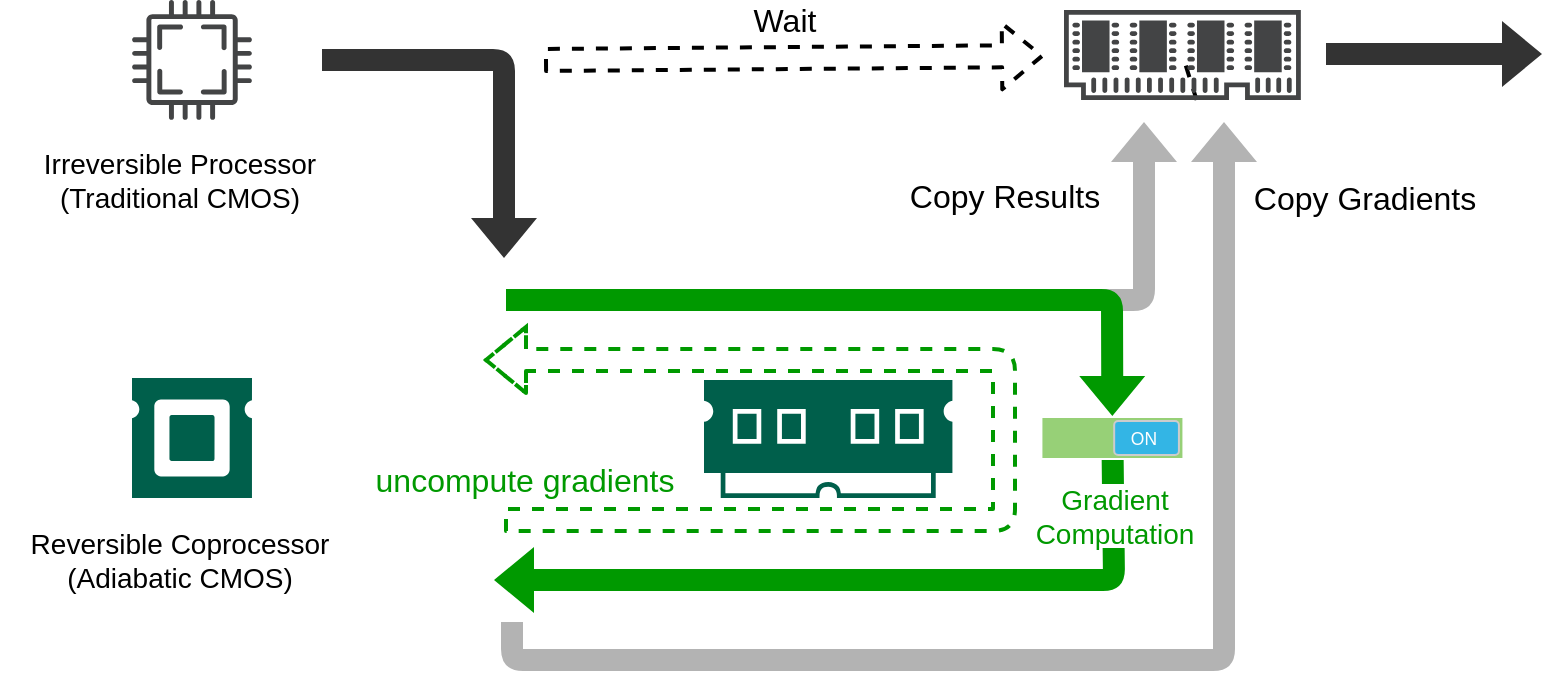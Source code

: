 <mxfile version="12.6.5" type="device"><diagram id="h-8NyfYnsjem6Iliod9I" name="Page-1"><mxGraphModel dx="1341" dy="811" grid="1" gridSize="10" guides="1" tooltips="1" connect="1" arrows="1" fold="1" page="1" pageScale="1" pageWidth="800" pageHeight="400" math="0" shadow="0"><root><mxCell id="0"/><mxCell id="1" parent="0"/><mxCell id="z4hflqXuIVHJThbkAO7V-2" value="Irreversible Processor&lt;br style=&quot;font-size: 14px;&quot;&gt;(Traditional CMOS)" style="text;html=1;strokeColor=none;fillColor=none;align=center;verticalAlign=middle;whiteSpace=wrap;rounded=0;fontSize=14;" parent="1" vertex="1"><mxGeometry x="29" y="110" width="150" height="20" as="geometry"/></mxCell><mxCell id="z4hflqXuIVHJThbkAO7V-4" value="Reversible Coprocessor&lt;br style=&quot;font-size: 14px;&quot;&gt;(Adiabatic CMOS)" style="text;html=1;strokeColor=none;fillColor=none;align=center;verticalAlign=middle;whiteSpace=wrap;rounded=0;fontSize=14;" parent="1" vertex="1"><mxGeometry x="14" y="300" width="180" height="20" as="geometry"/></mxCell><mxCell id="z4hflqXuIVHJThbkAO7V-30" value="" style="pointerEvents=1;shadow=0;dashed=0;html=1;strokeColor=none;fillColor=#005F4B;labelPosition=center;verticalLabelPosition=bottom;verticalAlign=top;align=center;outlineConnect=0;shape=mxgraph.veeam2.ram;" parent="1" vertex="1"><mxGeometry x="366" y="220" width="124.21" height="59" as="geometry"/></mxCell><mxCell id="z4hflqXuIVHJThbkAO7V-34" value="" style="pointerEvents=1;shadow=0;dashed=0;html=1;strokeColor=none;fillColor=#434445;aspect=fixed;labelPosition=center;verticalLabelPosition=bottom;verticalAlign=top;align=center;outlineConnect=0;shape=mxgraph.vvd.cpu;" parent="1" vertex="1"><mxGeometry x="80" y="30" width="60" height="60" as="geometry"/></mxCell><mxCell id="z4hflqXuIVHJThbkAO7V-42" value="Copy Results" style="shape=flexArrow;endArrow=classic;html=1;strokeColor=none;strokeWidth=2;fontSize=16;fillColor=#B3B3B3;" parent="1" edge="1"><mxGeometry x="0.333" y="70" width="50" height="50" relative="1" as="geometry"><mxPoint x="564" y="180" as="sourcePoint"/><mxPoint x="586" y="90" as="targetPoint"/><Array as="points"><mxPoint x="586" y="180"/></Array><mxPoint as="offset"/></mxGeometry></mxCell><mxCell id="z4hflqXuIVHJThbkAO7V-44" value="Copy Gradients" style="shape=flexArrow;endArrow=classic;html=1;strokeColor=none;strokeWidth=2;fontSize=16;fillColor=#B3B3B3;" parent="1" edge="1"><mxGeometry x="0.879" y="-70" width="50" height="50" relative="1" as="geometry"><mxPoint x="270" y="340" as="sourcePoint"/><mxPoint x="626" y="90" as="targetPoint"/><mxPoint as="offset"/><Array as="points"><mxPoint x="270" y="360"/><mxPoint x="626" y="360"/></Array></mxGeometry></mxCell><mxCell id="z4hflqXuIVHJThbkAO7V-46" value="" style="pointerEvents=1;shadow=0;dashed=0;html=1;strokeColor=none;fillColor=#005F4B;labelPosition=center;verticalLabelPosition=bottom;verticalAlign=top;align=center;outlineConnect=0;shape=mxgraph.veeam2.cpu;" parent="1" vertex="1"><mxGeometry x="80" y="219" width="60" height="60" as="geometry"/></mxCell><mxCell id="z4hflqXuIVHJThbkAO7V-47" value="" style="endArrow=none;dashed=1;html=1;strokeColor=#000000;strokeWidth=2;" parent="1" source="z4hflqXuIVHJThbkAO7V-39" edge="1"><mxGeometry width="50" height="50" relative="1" as="geometry"><mxPoint x="266" y="60" as="sourcePoint"/><mxPoint x="606" y="60" as="targetPoint"/></mxGeometry></mxCell><mxCell id="z4hflqXuIVHJThbkAO7V-39" value="" style="pointerEvents=1;shadow=0;dashed=0;html=1;strokeColor=none;fillColor=#434445;aspect=fixed;labelPosition=center;verticalLabelPosition=bottom;verticalAlign=top;align=center;outlineConnect=0;shape=mxgraph.vvd.memory;labelBackgroundColor=#ffffff;" parent="1" vertex="1"><mxGeometry x="546" y="35" width="118.42" height="45" as="geometry"/></mxCell><mxCell id="z4hflqXuIVHJThbkAO7V-62" value="" style="shape=flexArrow;endArrow=classic;html=1;strokeColor=none;strokeWidth=2;fontSize=16;fillColor=#009900;" parent="1" source="z4hflqXuIVHJThbkAO7V-15" edge="1"><mxGeometry x="0.824" y="-80" width="50" height="50" relative="1" as="geometry"><mxPoint x="266" y="180" as="sourcePoint"/><mxPoint x="260" y="320" as="targetPoint"/><mxPoint as="offset"/><Array as="points"><mxPoint x="571" y="320"/></Array></mxGeometry></mxCell><mxCell id="z4hflqXuIVHJThbkAO7V-63" value="" style="shape=flexArrow;endArrow=classic;html=1;strokeColor=none;strokeWidth=2;fontSize=16;fillColor=#333333;" parent="1" edge="1"><mxGeometry x="0.824" y="-80" width="50" height="50" relative="1" as="geometry"><mxPoint x="174" y="60" as="sourcePoint"/><mxPoint x="266" y="160" as="targetPoint"/><mxPoint as="offset"/><Array as="points"><mxPoint x="266" y="60"/></Array></mxGeometry></mxCell><mxCell id="z4hflqXuIVHJThbkAO7V-64" value="" style="shape=flexArrow;endArrow=classic;html=1;strokeColor=none;strokeWidth=2;fontSize=16;fillColor=#333333;" parent="1" edge="1"><mxGeometry x="0.824" y="-80" width="50" height="50" relative="1" as="geometry"><mxPoint x="676" y="57" as="sourcePoint"/><mxPoint x="786" y="57" as="targetPoint"/><mxPoint as="offset"/><Array as="points"/></mxGeometry></mxCell><mxCell id="z4hflqXuIVHJThbkAO7V-66" value="" style="shape=flexArrow;endArrow=classic;html=1;strokeColor=#000000;strokeWidth=2;fillColor=none;fontSize=14;fontColor=#009900;dashed=1;" parent="1" edge="1"><mxGeometry width="50" height="50" relative="1" as="geometry"><mxPoint x="286" y="60" as="sourcePoint"/><mxPoint x="536" y="58" as="targetPoint"/></mxGeometry></mxCell><mxCell id="z4hflqXuIVHJThbkAO7V-67" value="&lt;font color=&quot;#000000&quot; style=&quot;font-size: 16px;&quot;&gt;Wait&lt;/font&gt;" style="text;html=1;align=center;verticalAlign=middle;resizable=0;points=[];labelBackgroundColor=#ffffff;fontSize=16;fontColor=#009900;" parent="z4hflqXuIVHJThbkAO7V-66" vertex="1" connectable="0"><mxGeometry x="-0.16" y="4" relative="1" as="geometry"><mxPoint x="15.03" y="-15.16" as="offset"/></mxGeometry></mxCell><mxCell id="z4hflqXuIVHJThbkAO7V-69" value="" style="shape=flexArrow;endArrow=classic;html=1;strokeColor=#009900;strokeWidth=2;fontSize=16;fillColor=none;dashed=1;" parent="1" edge="1"><mxGeometry x="0.824" y="-80" width="50" height="50" relative="1" as="geometry"><mxPoint x="266" y="290" as="sourcePoint"/><mxPoint x="256" y="210" as="targetPoint"/><mxPoint as="offset"/><Array as="points"><mxPoint x="516" y="290"/><mxPoint x="516" y="210"/></Array></mxGeometry></mxCell><mxCell id="z4hflqXuIVHJThbkAO7V-70" value="uncompute gradients" style="text;html=1;align=center;verticalAlign=middle;resizable=0;points=[];labelBackgroundColor=#ffffff;fontSize=16;fontColor=#009900;" parent="z4hflqXuIVHJThbkAO7V-69" vertex="1" connectable="0"><mxGeometry x="0.02" y="-2" relative="1" as="geometry"><mxPoint x="-242" y="31" as="offset"/></mxGeometry></mxCell><mxCell id="z4hflqXuIVHJThbkAO7V-15" value="" style="verticalLabelPosition=bottom;verticalAlign=top;html=1;shadow=0;dashed=0;strokeWidth=1;shape=mxgraph.android.switch_on;fillColor=#97D077;" parent="1" vertex="1"><mxGeometry x="535.21" y="239" width="70" height="20" as="geometry"/></mxCell><mxCell id="5L-GCyruoPIlNcwNcd-0-5" value="" style="shape=flexArrow;endArrow=classic;html=1;strokeColor=none;strokeWidth=2;fontSize=16;fillColor=#009900;" parent="1" target="z4hflqXuIVHJThbkAO7V-15" edge="1"><mxGeometry x="0.824" y="-80" width="50" height="50" relative="1" as="geometry"><mxPoint x="266" y="180" as="sourcePoint"/><mxPoint x="256" y="320" as="targetPoint"/><mxPoint as="offset"/><Array as="points"><mxPoint x="570" y="180"/></Array></mxGeometry></mxCell><mxCell id="z4hflqXuIVHJThbkAO7V-58" value="Gradient&lt;br&gt;Computation" style="text;html=1;strokeColor=none;fillColor=#ffffff;align=center;verticalAlign=middle;whiteSpace=wrap;rounded=0;fontSize=14;fontColor=#009900;" parent="1" vertex="1"><mxGeometry x="532" y="272" width="78.71" height="32" as="geometry"/></mxCell></root></mxGraphModel></diagram></mxfile>